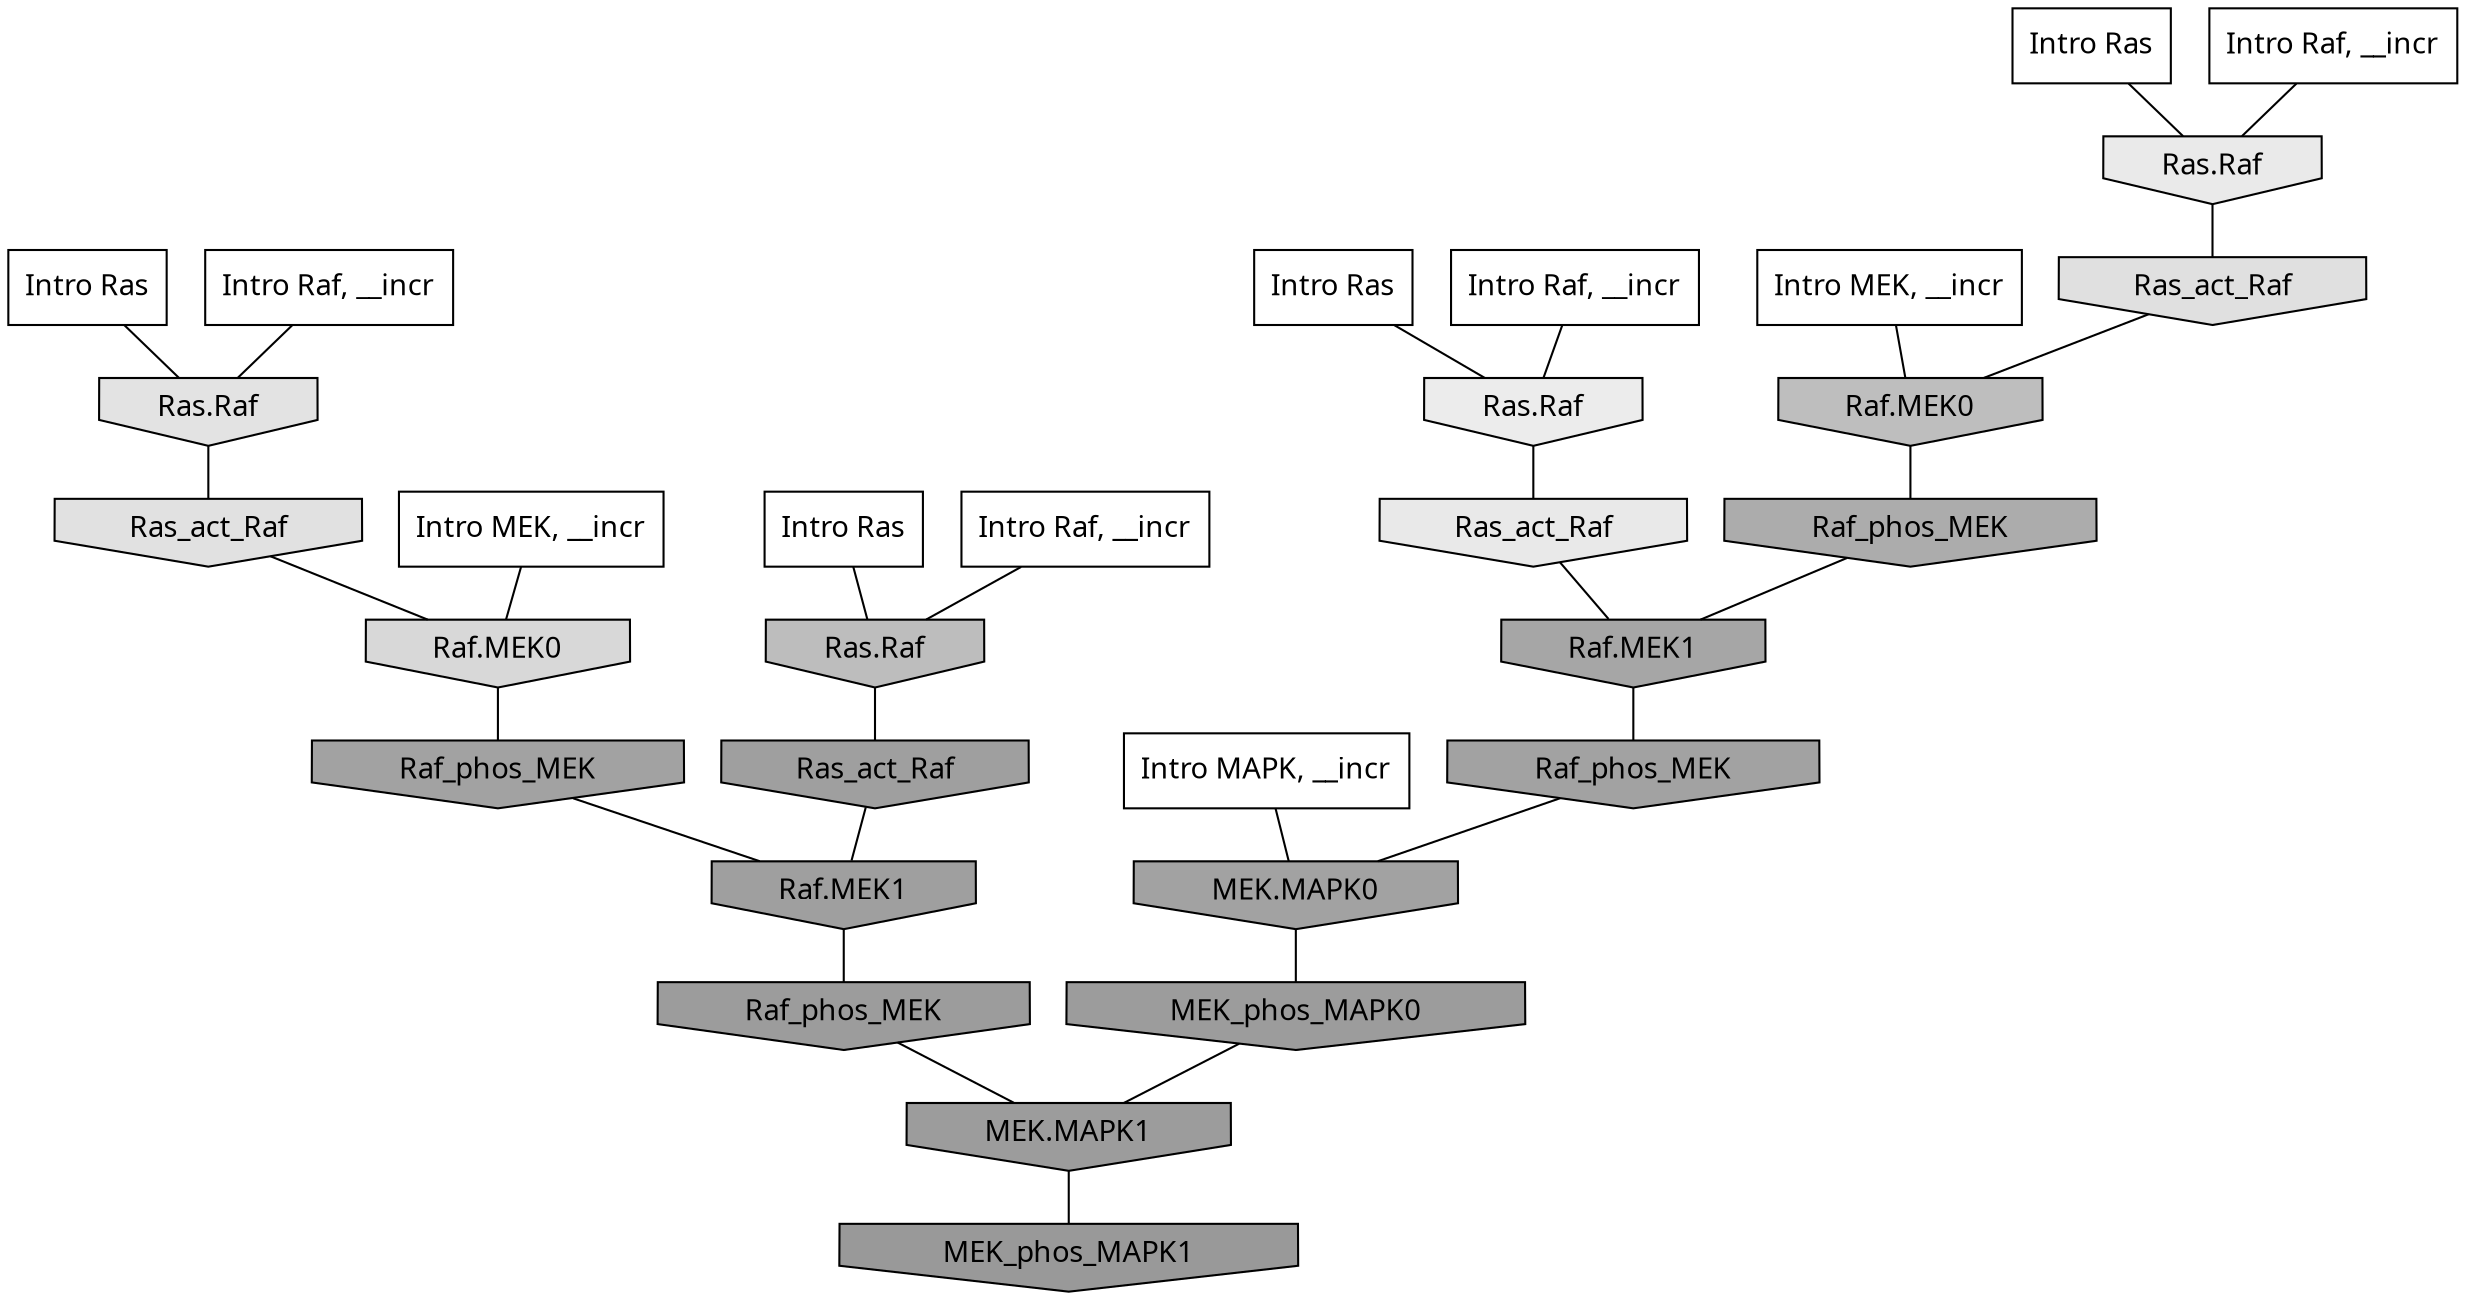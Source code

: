 digraph G{
  rankdir="TB";
  ranksep=0.30;
  node [fontname="CMU Serif"];
  edge [fontname="CMU Serif"];
  
  9 [label="Intro Ras", shape=rectangle, style=filled, fillcolor="0.000 0.000 1.000"]
  
  11 [label="Intro Ras", shape=rectangle, style=filled, fillcolor="0.000 0.000 1.000"]
  
  37 [label="Intro Ras", shape=rectangle, style=filled, fillcolor="0.000 0.000 1.000"]
  
  38 [label="Intro Ras", shape=rectangle, style=filled, fillcolor="0.000 0.000 1.000"]
  
  429 [label="Intro Raf, __incr", shape=rectangle, style=filled, fillcolor="0.000 0.000 1.000"]
  
  570 [label="Intro Raf, __incr", shape=rectangle, style=filled, fillcolor="0.000 0.000 1.000"]
  
  876 [label="Intro Raf, __incr", shape=rectangle, style=filled, fillcolor="0.000 0.000 1.000"]
  
  1038 [label="Intro Raf, __incr", shape=rectangle, style=filled, fillcolor="0.000 0.000 1.000"]
  
  1351 [label="Intro MEK, __incr", shape=rectangle, style=filled, fillcolor="0.000 0.000 1.000"]
  
  1762 [label="Intro MEK, __incr", shape=rectangle, style=filled, fillcolor="0.000 0.000 1.000"]
  
  2327 [label="Intro MAPK, __incr", shape=rectangle, style=filled, fillcolor="0.000 0.000 1.000"]
  
  4122 [label="Ras.Raf", shape=invhouse, style=filled, fillcolor="0.000 0.000 0.922"]
  
  4185 [label="Ras.Raf", shape=invhouse, style=filled, fillcolor="0.000 0.000 0.917"]
  
  4246 [label="Ras_act_Raf", shape=invhouse, style=filled, fillcolor="0.000 0.000 0.913"]
  
  4650 [label="Ras.Raf", shape=invhouse, style=filled, fillcolor="0.000 0.000 0.887"]
  
  4788 [label="Ras_act_Raf", shape=invhouse, style=filled, fillcolor="0.000 0.000 0.880"]
  
  4825 [label="Ras_act_Raf", shape=invhouse, style=filled, fillcolor="0.000 0.000 0.878"]
  
  5425 [label="Raf.MEK0", shape=invhouse, style=filled, fillcolor="0.000 0.000 0.846"]
  
  8006 [label="Raf.MEK0", shape=invhouse, style=filled, fillcolor="0.000 0.000 0.744"]
  
  8192 [label="Ras.Raf", shape=invhouse, style=filled, fillcolor="0.000 0.000 0.740"]
  
  11000 [label="Raf_phos_MEK", shape=invhouse, style=filled, fillcolor="0.000 0.000 0.675"]
  
  12547 [label="Raf.MEK1", shape=invhouse, style=filled, fillcolor="0.000 0.000 0.649"]
  
  13511 [label="Raf_phos_MEK", shape=invhouse, style=filled, fillcolor="0.000 0.000 0.635"]
  
  13622 [label="Raf_phos_MEK", shape=invhouse, style=filled, fillcolor="0.000 0.000 0.633"]
  
  13624 [label="MEK.MAPK0", shape=invhouse, style=filled, fillcolor="0.000 0.000 0.633"]
  
  14284 [label="Ras_act_Raf", shape=invhouse, style=filled, fillcolor="0.000 0.000 0.625"]
  
  14294 [label="Raf.MEK1", shape=invhouse, style=filled, fillcolor="0.000 0.000 0.625"]
  
  15253 [label="Raf_phos_MEK", shape=invhouse, style=filled, fillcolor="0.000 0.000 0.612"]
  
  15301 [label="MEK_phos_MAPK0", shape=invhouse, style=filled, fillcolor="0.000 0.000 0.611"]
  
  15302 [label="MEK.MAPK1", shape=invhouse, style=filled, fillcolor="0.000 0.000 0.611"]
  
  15891 [label="MEK_phos_MAPK1", shape=invhouse, style=filled, fillcolor="0.000 0.000 0.600"]
  
  
  15302 -> 15891 [dir=none, color="0.000 0.000 0.000"] 
  15301 -> 15302 [dir=none, color="0.000 0.000 0.000"] 
  15253 -> 15302 [dir=none, color="0.000 0.000 0.000"] 
  14294 -> 15253 [dir=none, color="0.000 0.000 0.000"] 
  14284 -> 14294 [dir=none, color="0.000 0.000 0.000"] 
  13624 -> 15301 [dir=none, color="0.000 0.000 0.000"] 
  13622 -> 13624 [dir=none, color="0.000 0.000 0.000"] 
  13511 -> 14294 [dir=none, color="0.000 0.000 0.000"] 
  12547 -> 13622 [dir=none, color="0.000 0.000 0.000"] 
  11000 -> 12547 [dir=none, color="0.000 0.000 0.000"] 
  8192 -> 14284 [dir=none, color="0.000 0.000 0.000"] 
  8006 -> 11000 [dir=none, color="0.000 0.000 0.000"] 
  5425 -> 13511 [dir=none, color="0.000 0.000 0.000"] 
  4825 -> 8006 [dir=none, color="0.000 0.000 0.000"] 
  4788 -> 5425 [dir=none, color="0.000 0.000 0.000"] 
  4650 -> 4788 [dir=none, color="0.000 0.000 0.000"] 
  4246 -> 12547 [dir=none, color="0.000 0.000 0.000"] 
  4185 -> 4825 [dir=none, color="0.000 0.000 0.000"] 
  4122 -> 4246 [dir=none, color="0.000 0.000 0.000"] 
  2327 -> 13624 [dir=none, color="0.000 0.000 0.000"] 
  1762 -> 8006 [dir=none, color="0.000 0.000 0.000"] 
  1351 -> 5425 [dir=none, color="0.000 0.000 0.000"] 
  1038 -> 4185 [dir=none, color="0.000 0.000 0.000"] 
  876 -> 4650 [dir=none, color="0.000 0.000 0.000"] 
  570 -> 8192 [dir=none, color="0.000 0.000 0.000"] 
  429 -> 4122 [dir=none, color="0.000 0.000 0.000"] 
  38 -> 8192 [dir=none, color="0.000 0.000 0.000"] 
  37 -> 4122 [dir=none, color="0.000 0.000 0.000"] 
  11 -> 4185 [dir=none, color="0.000 0.000 0.000"] 
  9 -> 4650 [dir=none, color="0.000 0.000 0.000"] 
  
  }
